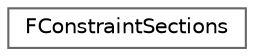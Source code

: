digraph "Graphical Class Hierarchy"
{
 // INTERACTIVE_SVG=YES
 // LATEX_PDF_SIZE
  bgcolor="transparent";
  edge [fontname=Helvetica,fontsize=10,labelfontname=Helvetica,labelfontsize=10];
  node [fontname=Helvetica,fontsize=10,shape=box,height=0.2,width=0.4];
  rankdir="LR";
  Node0 [id="Node000000",label="FConstraintSections",height=0.2,width=0.4,color="grey40", fillcolor="white", style="filled",URL="$d8/d2e/structFConstraintSections.html",tooltip=" "];
}
